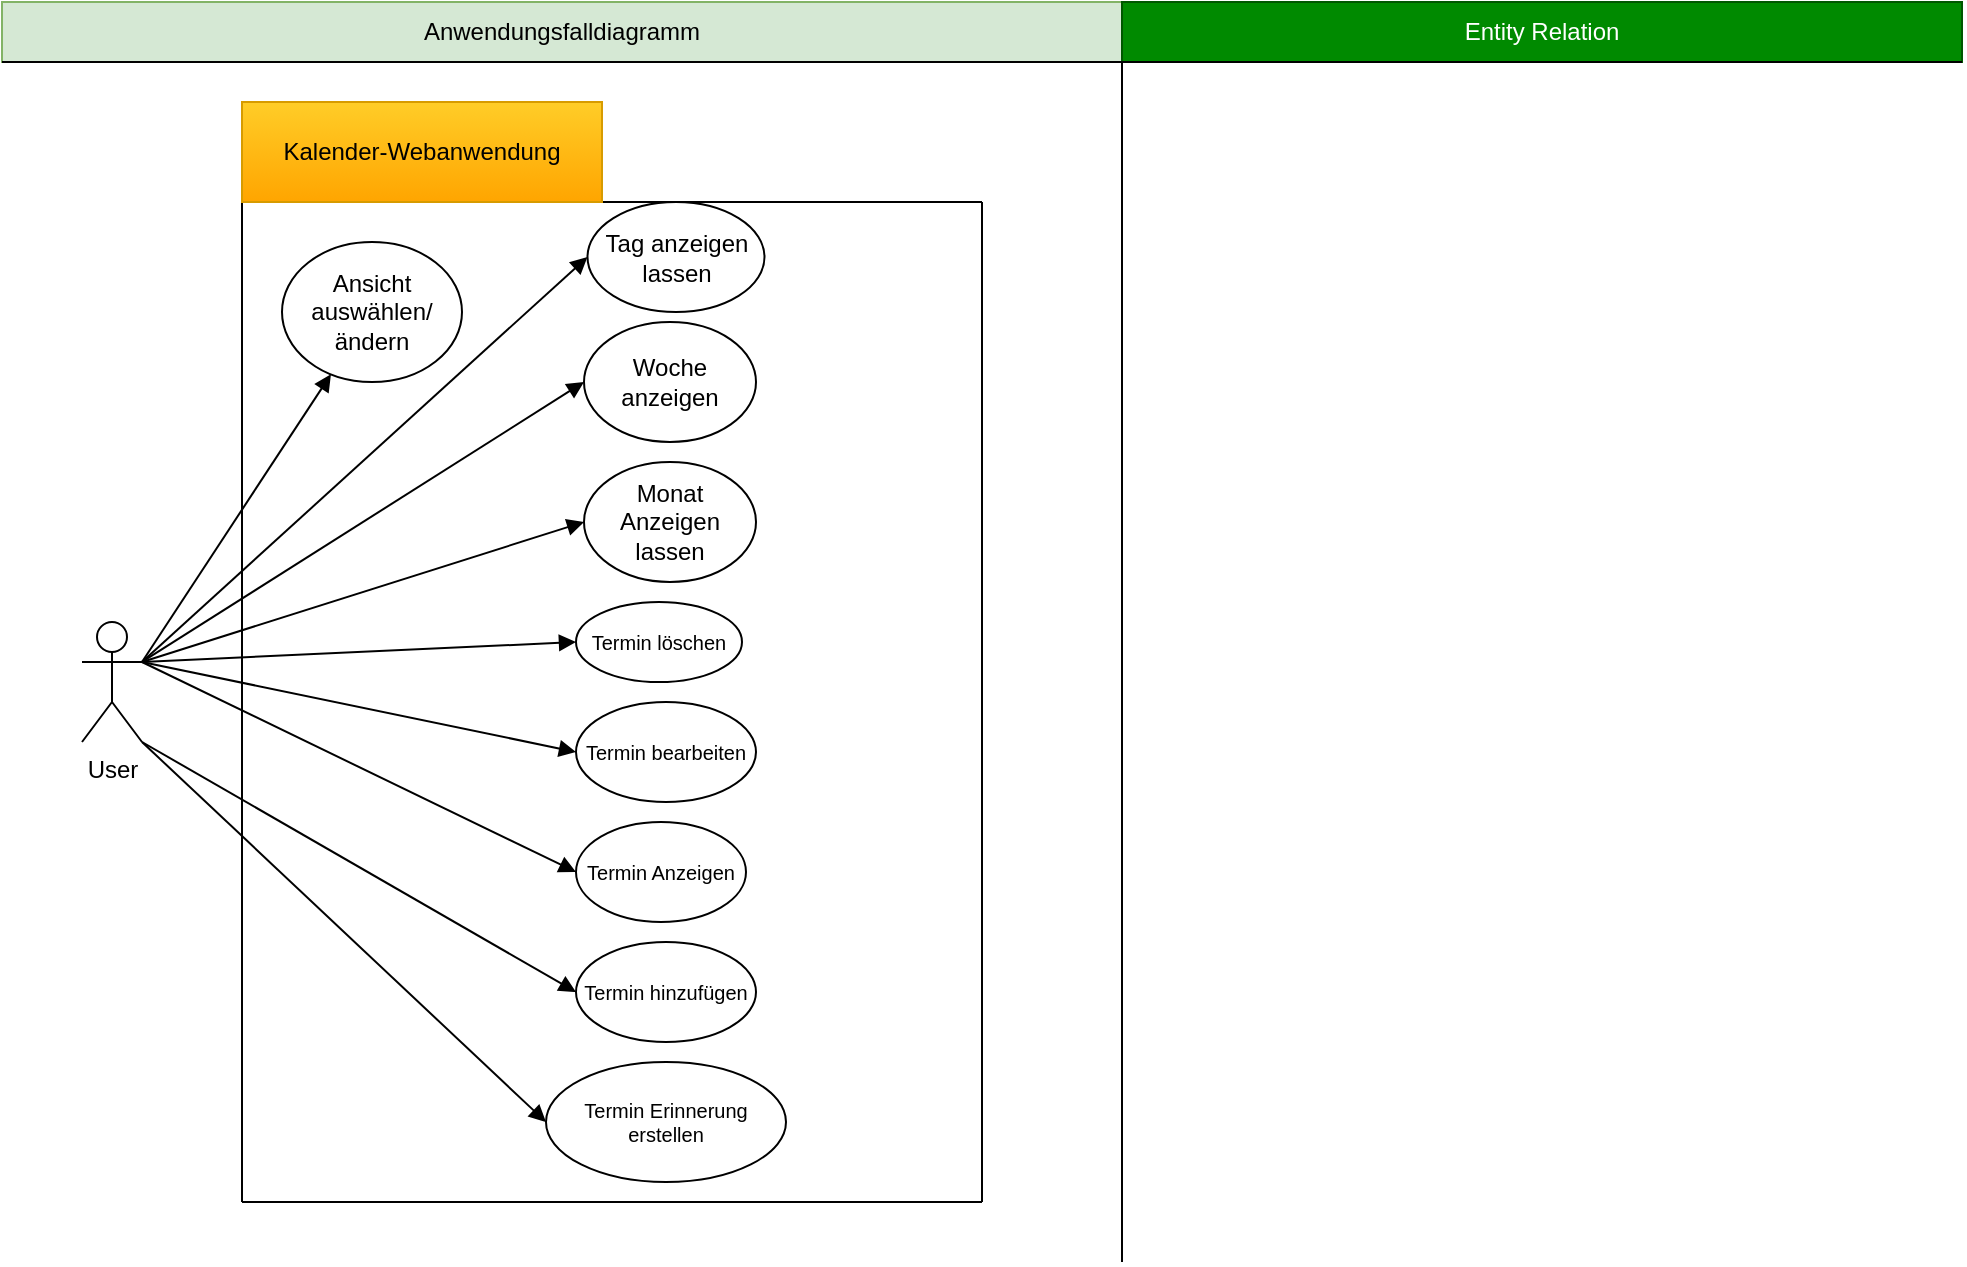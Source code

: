 <mxfile version="26.0.9">
  <diagram name="Seite-1" id="BN6opd7grR0zZ6WSBk_W">
    <mxGraphModel dx="1204" dy="1900" grid="1" gridSize="10" guides="1" tooltips="1" connect="1" arrows="1" fold="1" page="1" pageScale="1" pageWidth="827" pageHeight="1169" math="0" shadow="0">
      <root>
        <mxCell id="0" />
        <mxCell id="1" parent="0" />
        <mxCell id="8ZE7OZUxNNbx8h2_Nqw3-10" value="Tag anzeigen lassen" style="ellipse;whiteSpace=wrap;html=1;align=center;" vertex="1" parent="1">
          <mxGeometry x="292.75" y="40" width="88.5" height="55" as="geometry" />
        </mxCell>
        <mxCell id="8ZE7OZUxNNbx8h2_Nqw3-12" value="Woche anzeigen" style="ellipse;whiteSpace=wrap;html=1;align=center;" vertex="1" parent="1">
          <mxGeometry x="291" y="100" width="86" height="60" as="geometry" />
        </mxCell>
        <mxCell id="8ZE7OZUxNNbx8h2_Nqw3-13" value="Termin hinzufügen" style="ellipse;whiteSpace=wrap;html=1;align=center;strokeWidth=1;fontSize=10;" vertex="1" parent="1">
          <mxGeometry x="287" y="410" width="90" height="50" as="geometry" />
        </mxCell>
        <mxCell id="8ZE7OZUxNNbx8h2_Nqw3-14" value="Termin bearbeiten" style="ellipse;whiteSpace=wrap;html=1;align=center;strokeWidth=1;fontSize=10;" vertex="1" parent="1">
          <mxGeometry x="287" y="290" width="90" height="50" as="geometry" />
        </mxCell>
        <mxCell id="8ZE7OZUxNNbx8h2_Nqw3-15" value="Ansicht auswählen/ändern" style="ellipse;whiteSpace=wrap;html=1;align=center;" vertex="1" parent="1">
          <mxGeometry x="140" y="60" width="90" height="70" as="geometry" />
        </mxCell>
        <mxCell id="8ZE7OZUxNNbx8h2_Nqw3-16" value="Monat Anzeigen lassen" style="ellipse;whiteSpace=wrap;html=1;align=center;" vertex="1" parent="1">
          <mxGeometry x="291" y="170" width="86" height="60" as="geometry" />
        </mxCell>
        <mxCell id="8ZE7OZUxNNbx8h2_Nqw3-17" value="Termin löschen" style="ellipse;whiteSpace=wrap;html=1;align=center;strokeWidth=1;fontSize=10;" vertex="1" parent="1">
          <mxGeometry x="287" y="240" width="83" height="40" as="geometry" />
        </mxCell>
        <mxCell id="8ZE7OZUxNNbx8h2_Nqw3-18" value="Termin Erinnerung erstellen" style="ellipse;whiteSpace=wrap;html=1;align=center;strokeWidth=1;fontSize=10;" vertex="1" parent="1">
          <mxGeometry x="272" y="470" width="120" height="60" as="geometry" />
        </mxCell>
        <mxCell id="8ZE7OZUxNNbx8h2_Nqw3-21" value="User" style="shape=umlActor;verticalLabelPosition=bottom;verticalAlign=top;html=1;fontSize=12;" vertex="1" parent="1">
          <mxGeometry x="40" y="250" width="30" height="60" as="geometry" />
        </mxCell>
        <mxCell id="8ZE7OZUxNNbx8h2_Nqw3-25" value="" style="endArrow=none;html=1;rounded=0;" edge="1" parent="1">
          <mxGeometry width="50" height="50" relative="1" as="geometry">
            <mxPoint x="120" y="540" as="sourcePoint" />
            <mxPoint x="120" y="40" as="targetPoint" />
          </mxGeometry>
        </mxCell>
        <mxCell id="8ZE7OZUxNNbx8h2_Nqw3-26" value="" style="endArrow=none;html=1;rounded=0;" edge="1" parent="1">
          <mxGeometry width="50" height="50" relative="1" as="geometry">
            <mxPoint x="120" y="540" as="sourcePoint" />
            <mxPoint x="490" y="540" as="targetPoint" />
          </mxGeometry>
        </mxCell>
        <mxCell id="8ZE7OZUxNNbx8h2_Nqw3-27" value="" style="endArrow=none;html=1;rounded=0;" edge="1" parent="1">
          <mxGeometry width="50" height="50" relative="1" as="geometry">
            <mxPoint x="490" y="40" as="sourcePoint" />
            <mxPoint x="490" y="540" as="targetPoint" />
            <Array as="points">
              <mxPoint x="490" y="280" />
            </Array>
          </mxGeometry>
        </mxCell>
        <mxCell id="8ZE7OZUxNNbx8h2_Nqw3-28" value="" style="endArrow=none;html=1;rounded=0;" edge="1" parent="1">
          <mxGeometry width="50" height="50" relative="1" as="geometry">
            <mxPoint x="120" y="40" as="sourcePoint" />
            <mxPoint x="490" y="40" as="targetPoint" />
          </mxGeometry>
        </mxCell>
        <mxCell id="8ZE7OZUxNNbx8h2_Nqw3-29" value="Kalender-Webanwendung" style="text;html=1;align=center;verticalAlign=middle;whiteSpace=wrap;rounded=0;fillColor=#ffcd28;gradientColor=#ffa500;strokeColor=#d79b00;fontColor=#010101;" vertex="1" parent="1">
          <mxGeometry x="120" y="-10" width="180" height="50" as="geometry" />
        </mxCell>
        <mxCell id="8ZE7OZUxNNbx8h2_Nqw3-30" value="Termin Anzeigen" style="ellipse;whiteSpace=wrap;html=1;align=center;strokeWidth=1;fontSize=10;" vertex="1" parent="1">
          <mxGeometry x="287" y="350" width="85" height="50" as="geometry" />
        </mxCell>
        <mxCell id="8ZE7OZUxNNbx8h2_Nqw3-34" value="" style="endArrow=block;html=1;rounded=0;exitX=1;exitY=0.333;exitDx=0;exitDy=0;exitPerimeter=0;endFill=1;" edge="1" parent="1" source="8ZE7OZUxNNbx8h2_Nqw3-21" target="8ZE7OZUxNNbx8h2_Nqw3-15">
          <mxGeometry width="50" height="50" relative="1" as="geometry">
            <mxPoint x="480" y="260" as="sourcePoint" />
            <mxPoint x="530" y="210" as="targetPoint" />
          </mxGeometry>
        </mxCell>
        <mxCell id="8ZE7OZUxNNbx8h2_Nqw3-35" value="" style="endArrow=block;html=1;rounded=0;entryX=0;entryY=0.5;entryDx=0;entryDy=0;exitX=1;exitY=0.333;exitDx=0;exitDy=0;exitPerimeter=0;startArrow=none;startFill=0;endFill=1;" edge="1" parent="1" source="8ZE7OZUxNNbx8h2_Nqw3-21" target="8ZE7OZUxNNbx8h2_Nqw3-10">
          <mxGeometry width="50" height="50" relative="1" as="geometry">
            <mxPoint x="70" y="270" as="sourcePoint" />
            <mxPoint x="530" y="210" as="targetPoint" />
            <Array as="points" />
          </mxGeometry>
        </mxCell>
        <mxCell id="8ZE7OZUxNNbx8h2_Nqw3-36" value="" style="endArrow=block;html=1;rounded=0;entryX=0;entryY=0.5;entryDx=0;entryDy=0;exitX=1;exitY=0.333;exitDx=0;exitDy=0;exitPerimeter=0;startArrow=none;startFill=0;endFill=1;" edge="1" parent="1" source="8ZE7OZUxNNbx8h2_Nqw3-21" target="8ZE7OZUxNNbx8h2_Nqw3-12">
          <mxGeometry width="50" height="50" relative="1" as="geometry">
            <mxPoint x="260" y="80" as="sourcePoint" />
            <mxPoint x="530" y="210" as="targetPoint" />
          </mxGeometry>
        </mxCell>
        <mxCell id="8ZE7OZUxNNbx8h2_Nqw3-37" value="" style="endArrow=block;html=1;rounded=0;exitX=1;exitY=0.333;exitDx=0;exitDy=0;entryX=0;entryY=0.5;entryDx=0;entryDy=0;exitPerimeter=0;startArrow=none;startFill=0;endFill=1;" edge="1" parent="1" source="8ZE7OZUxNNbx8h2_Nqw3-21" target="8ZE7OZUxNNbx8h2_Nqw3-16">
          <mxGeometry width="50" height="50" relative="1" as="geometry">
            <mxPoint x="90" y="270" as="sourcePoint" />
            <mxPoint x="530" y="210" as="targetPoint" />
          </mxGeometry>
        </mxCell>
        <mxCell id="8ZE7OZUxNNbx8h2_Nqw3-40" value="" style="endArrow=block;html=1;rounded=0;exitX=1;exitY=1;exitDx=0;exitDy=0;exitPerimeter=0;entryX=0;entryY=0.5;entryDx=0;entryDy=0;startArrow=none;startFill=0;endFill=1;" edge="1" parent="1" source="8ZE7OZUxNNbx8h2_Nqw3-21" target="8ZE7OZUxNNbx8h2_Nqw3-13">
          <mxGeometry width="50" height="50" relative="1" as="geometry">
            <mxPoint x="480" y="260" as="sourcePoint" />
            <mxPoint x="530" y="210" as="targetPoint" />
          </mxGeometry>
        </mxCell>
        <mxCell id="8ZE7OZUxNNbx8h2_Nqw3-48" value="" style="endArrow=block;html=1;rounded=0;entryX=0;entryY=0.5;entryDx=0;entryDy=0;startArrow=none;startFill=0;endFill=1;" edge="1" parent="1" target="8ZE7OZUxNNbx8h2_Nqw3-18">
          <mxGeometry width="50" height="50" relative="1" as="geometry">
            <mxPoint x="70" y="310" as="sourcePoint" />
            <mxPoint x="530" y="210" as="targetPoint" />
          </mxGeometry>
        </mxCell>
        <mxCell id="8ZE7OZUxNNbx8h2_Nqw3-65" value="" style="endArrow=block;html=1;rounded=0;exitX=1;exitY=0.333;exitDx=0;exitDy=0;exitPerimeter=0;entryX=0;entryY=0.5;entryDx=0;entryDy=0;startArrow=none;startFill=0;endFill=1;" edge="1" parent="1" source="8ZE7OZUxNNbx8h2_Nqw3-21" target="8ZE7OZUxNNbx8h2_Nqw3-17">
          <mxGeometry width="50" height="50" relative="1" as="geometry">
            <mxPoint x="420" y="310" as="sourcePoint" />
            <mxPoint x="470" y="260" as="targetPoint" />
          </mxGeometry>
        </mxCell>
        <mxCell id="8ZE7OZUxNNbx8h2_Nqw3-66" value="" style="endArrow=block;html=1;rounded=0;entryX=0;entryY=0.5;entryDx=0;entryDy=0;startArrow=none;startFill=0;endFill=1;" edge="1" parent="1" target="8ZE7OZUxNNbx8h2_Nqw3-14">
          <mxGeometry width="50" height="50" relative="1" as="geometry">
            <mxPoint x="70" y="270" as="sourcePoint" />
            <mxPoint x="297" y="270" as="targetPoint" />
          </mxGeometry>
        </mxCell>
        <mxCell id="8ZE7OZUxNNbx8h2_Nqw3-67" value="" style="endArrow=block;html=1;rounded=0;entryX=0;entryY=0.5;entryDx=0;entryDy=0;startArrow=none;startFill=0;endFill=1;" edge="1" parent="1" target="8ZE7OZUxNNbx8h2_Nqw3-30">
          <mxGeometry width="50" height="50" relative="1" as="geometry">
            <mxPoint x="70" y="270" as="sourcePoint" />
            <mxPoint x="297" y="325" as="targetPoint" />
          </mxGeometry>
        </mxCell>
        <mxCell id="8ZE7OZUxNNbx8h2_Nqw3-68" value="Anwendungsfalldiagramm" style="text;html=1;align=center;verticalAlign=middle;whiteSpace=wrap;rounded=0;fillColor=#d5e8d4;strokeColor=light-dark(#82b366, #000000);fontColor=#000000;" vertex="1" parent="1">
          <mxGeometry y="-60" width="560" height="30" as="geometry" />
        </mxCell>
        <mxCell id="8ZE7OZUxNNbx8h2_Nqw3-69" value="" style="endArrow=none;html=1;rounded=0;" edge="1" parent="1">
          <mxGeometry width="50" height="50" relative="1" as="geometry">
            <mxPoint x="560" y="570" as="sourcePoint" />
            <mxPoint x="560" y="-60" as="targetPoint" />
          </mxGeometry>
        </mxCell>
        <mxCell id="8ZE7OZUxNNbx8h2_Nqw3-70" value="Entity Relation" style="text;html=1;align=center;verticalAlign=middle;whiteSpace=wrap;rounded=0;fillColor=#008a00;strokeColor=#005700;fontColor=light-dark(#ffffff, #0d0d0d);" vertex="1" parent="1">
          <mxGeometry x="560" y="-60" width="420" height="30" as="geometry" />
        </mxCell>
        <mxCell id="8ZE7OZUxNNbx8h2_Nqw3-71" value="" style="endArrow=none;html=1;rounded=0;" edge="1" parent="1">
          <mxGeometry width="50" height="50" relative="1" as="geometry">
            <mxPoint x="980" y="-30" as="sourcePoint" />
            <mxPoint y="-30" as="targetPoint" />
          </mxGeometry>
        </mxCell>
      </root>
    </mxGraphModel>
  </diagram>
</mxfile>
